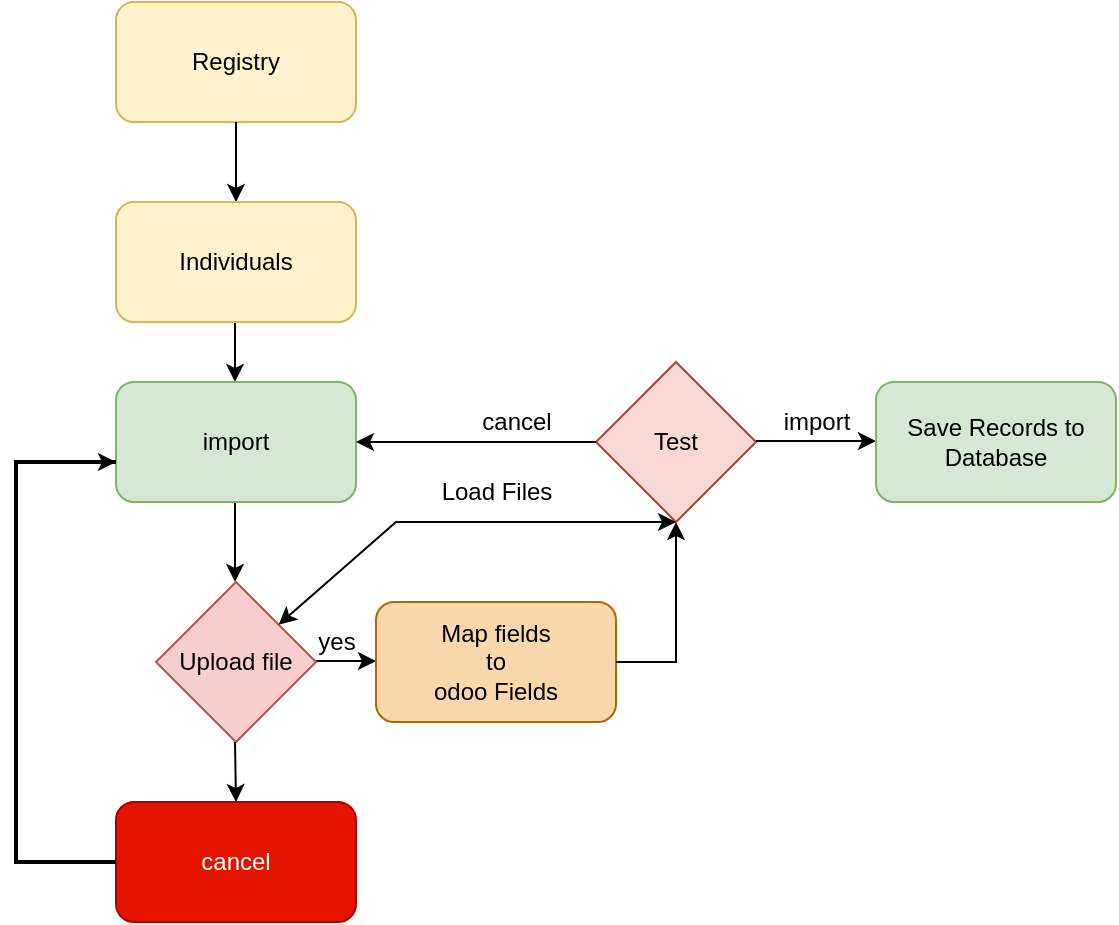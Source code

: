<mxfile version="20.8.5" type="github"><diagram id="i8cArWYrCpHxQpRE7ba9" name="Page-1"><mxGraphModel dx="1656" dy="483" grid="1" gridSize="10" guides="1" tooltips="1" connect="1" arrows="1" fold="1" page="1" pageScale="1" pageWidth="850" pageHeight="1100" math="0" shadow="0"><root><mxCell id="0"/><mxCell id="1" parent="0"/><mxCell id="xKoeLWs9FV2ssttNYCnH-1" value="Registry" style="rounded=1;whiteSpace=wrap;html=1;fillColor=#fff2cc;strokeColor=#d6b656;" parent="1" vertex="1"><mxGeometry x="50" y="40" width="120" height="60" as="geometry"/></mxCell><mxCell id="5r8U-NbUCF_tj1Z6aWWu-4" value="" style="endArrow=classic;html=1;rounded=0;entryX=0.5;entryY=1;entryDx=0;entryDy=0;exitX=0.5;exitY=1;exitDx=0;exitDy=0;" parent="1" source="xKoeLWs9FV2ssttNYCnH-1" target="5r8U-NbUCF_tj1Z6aWWu-1" edge="1"><mxGeometry width="50" height="50" relative="1" as="geometry"><mxPoint x="110" y="110" as="sourcePoint"/><mxPoint x="160" y="60" as="targetPoint"/></mxGeometry></mxCell><mxCell id="5r8U-NbUCF_tj1Z6aWWu-6" value="" style="endArrow=classic;html=1;rounded=0;" parent="1" edge="1"><mxGeometry width="50" height="50" relative="1" as="geometry"><mxPoint x="109.5" y="170" as="sourcePoint"/><mxPoint x="109.5" y="230" as="targetPoint"/></mxGeometry></mxCell><mxCell id="5r8U-NbUCF_tj1Z6aWWu-1" value="Individuals" style="rounded=1;whiteSpace=wrap;html=1;direction=west;fillColor=#fff2cc;strokeColor=#d6b656;" parent="1" vertex="1"><mxGeometry x="50" y="140" width="120" height="60" as="geometry"/></mxCell><mxCell id="5r8U-NbUCF_tj1Z6aWWu-8" value="" style="endArrow=classic;html=1;rounded=0;" parent="1" edge="1"><mxGeometry width="50" height="50" relative="1" as="geometry"><mxPoint x="109.5" y="260" as="sourcePoint"/><mxPoint x="109.5" y="330" as="targetPoint"/></mxGeometry></mxCell><mxCell id="5r8U-NbUCF_tj1Z6aWWu-7" value="import" style="rounded=1;whiteSpace=wrap;html=1;fillColor=#d5e8d4;strokeColor=#82b366;" parent="1" vertex="1"><mxGeometry x="50" y="230" width="120" height="60" as="geometry"/></mxCell><mxCell id="morQpxwYa3_43K1sOV9Z-3" value="" style="endArrow=classic;html=1;rounded=0;" parent="1" edge="1"><mxGeometry width="50" height="50" relative="1" as="geometry"><mxPoint x="150" y="369.5" as="sourcePoint"/><mxPoint x="180" y="369.5" as="targetPoint"/><Array as="points"><mxPoint x="150" y="369.5"/></Array></mxGeometry></mxCell><mxCell id="morQpxwYa3_43K1sOV9Z-4" value="&lt;div&gt;Map fields &lt;br&gt;&lt;/div&gt;&lt;div&gt;to &lt;br&gt;&lt;/div&gt;&lt;div&gt;odoo Fields&lt;/div&gt;" style="rounded=1;whiteSpace=wrap;html=1;fillColor=#fad7ac;strokeColor=#b46504;" parent="1" vertex="1"><mxGeometry x="180" y="340" width="120" height="60" as="geometry"/></mxCell><mxCell id="morQpxwYa3_43K1sOV9Z-5" value="" style="endArrow=classic;html=1;rounded=0;exitX=1;exitY=0.5;exitDx=0;exitDy=0;entryX=0.5;entryY=1;entryDx=0;entryDy=0;" parent="1" source="morQpxwYa3_43K1sOV9Z-4" edge="1" target="morQpxwYa3_43K1sOV9Z-15"><mxGeometry width="50" height="50" relative="1" as="geometry"><mxPoint x="390" y="280" as="sourcePoint"/><mxPoint x="340" y="370" as="targetPoint"/><Array as="points"><mxPoint x="330" y="370"/></Array></mxGeometry></mxCell><mxCell id="morQpxwYa3_43K1sOV9Z-8" value="Upload file" style="rhombus;whiteSpace=wrap;html=1;fillColor=#f8cecc;strokeColor=#b85450;" parent="1" vertex="1"><mxGeometry x="70" y="330" width="80" height="80" as="geometry"/></mxCell><mxCell id="morQpxwYa3_43K1sOV9Z-10" value="yes" style="text;html=1;align=center;verticalAlign=middle;resizable=0;points=[];autosize=1;strokeColor=none;fillColor=none;" parent="1" vertex="1"><mxGeometry x="140" y="345" width="40" height="30" as="geometry"/></mxCell><mxCell id="morQpxwYa3_43K1sOV9Z-11" value="" style="endArrow=classic;html=1;rounded=0;" parent="1" edge="1"><mxGeometry width="50" height="50" relative="1" as="geometry"><mxPoint x="109.5" y="410" as="sourcePoint"/><mxPoint x="110" y="440" as="targetPoint"/><Array as="points"><mxPoint x="109.5" y="410"/></Array></mxGeometry></mxCell><mxCell id="morQpxwYa3_43K1sOV9Z-12" value="cancel" style="rounded=1;whiteSpace=wrap;html=1;fillColor=#e51400;fontColor=#ffffff;strokeColor=#B20000;" parent="1" vertex="1"><mxGeometry x="50" y="440" width="120" height="60" as="geometry"/></mxCell><mxCell id="morQpxwYa3_43K1sOV9Z-13" value="" style="strokeWidth=2;html=1;shape=mxgraph.flowchart.annotation_1;align=left;pointerEvents=1;" parent="1" vertex="1"><mxGeometry y="270" width="50" height="200" as="geometry"/></mxCell><mxCell id="morQpxwYa3_43K1sOV9Z-14" value="" style="endArrow=classic;html=1;rounded=0;" parent="1" target="5r8U-NbUCF_tj1Z6aWWu-7" edge="1"><mxGeometry width="50" height="50" relative="1" as="geometry"><mxPoint x="20" y="270" as="sourcePoint"/><mxPoint x="390" y="350" as="targetPoint"/><Array as="points"><mxPoint y="270"/><mxPoint x="50" y="270"/></Array></mxGeometry></mxCell><mxCell id="morQpxwYa3_43K1sOV9Z-15" value="Test" style="rhombus;whiteSpace=wrap;html=1;fillColor=#fad9d5;strokeColor=#ae4132;" parent="1" vertex="1"><mxGeometry x="290" y="220" width="80" height="80" as="geometry"/></mxCell><mxCell id="QopdiHk0QX_oyl_q-HGH-1" value="" style="endArrow=classic;html=1;rounded=0;" edge="1" parent="1"><mxGeometry width="50" height="50" relative="1" as="geometry"><mxPoint x="370" y="259.5" as="sourcePoint"/><mxPoint x="430" y="259.5" as="targetPoint"/></mxGeometry></mxCell><mxCell id="QopdiHk0QX_oyl_q-HGH-2" value="import" style="text;html=1;align=center;verticalAlign=middle;resizable=0;points=[];autosize=1;strokeColor=none;fillColor=none;" vertex="1" parent="1"><mxGeometry x="370" y="235" width="60" height="30" as="geometry"/></mxCell><mxCell id="QopdiHk0QX_oyl_q-HGH-4" value="" style="endArrow=classic;html=1;rounded=0;entryX=1;entryY=0.5;entryDx=0;entryDy=0;" edge="1" parent="1" target="5r8U-NbUCF_tj1Z6aWWu-7"><mxGeometry width="50" height="50" relative="1" as="geometry"><mxPoint x="290" y="260" as="sourcePoint"/><mxPoint x="310" y="210" as="targetPoint"/></mxGeometry></mxCell><mxCell id="QopdiHk0QX_oyl_q-HGH-6" value="cancel" style="text;html=1;align=center;verticalAlign=middle;resizable=0;points=[];autosize=1;strokeColor=none;fillColor=none;" vertex="1" parent="1"><mxGeometry x="220" y="235" width="60" height="30" as="geometry"/></mxCell><mxCell id="QopdiHk0QX_oyl_q-HGH-7" value="" style="endArrow=classic;startArrow=classic;html=1;rounded=0;entryX=0.5;entryY=1;entryDx=0;entryDy=0;" edge="1" parent="1" source="morQpxwYa3_43K1sOV9Z-8" target="morQpxwYa3_43K1sOV9Z-15"><mxGeometry width="50" height="50" relative="1" as="geometry"><mxPoint x="270" y="340" as="sourcePoint"/><mxPoint x="320" y="290" as="targetPoint"/><Array as="points"><mxPoint x="190" y="300"/></Array></mxGeometry></mxCell><mxCell id="QopdiHk0QX_oyl_q-HGH-8" value="Load Files" style="text;html=1;align=center;verticalAlign=middle;resizable=0;points=[];autosize=1;strokeColor=none;fillColor=none;" vertex="1" parent="1"><mxGeometry x="200" y="270" width="80" height="30" as="geometry"/></mxCell><mxCell id="QopdiHk0QX_oyl_q-HGH-11" value="Save Records to Database" style="rounded=1;whiteSpace=wrap;html=1;fillColor=#d5e8d4;strokeColor=#82b366;" vertex="1" parent="1"><mxGeometry x="430" y="230" width="120" height="60" as="geometry"/></mxCell></root></mxGraphModel></diagram></mxfile>